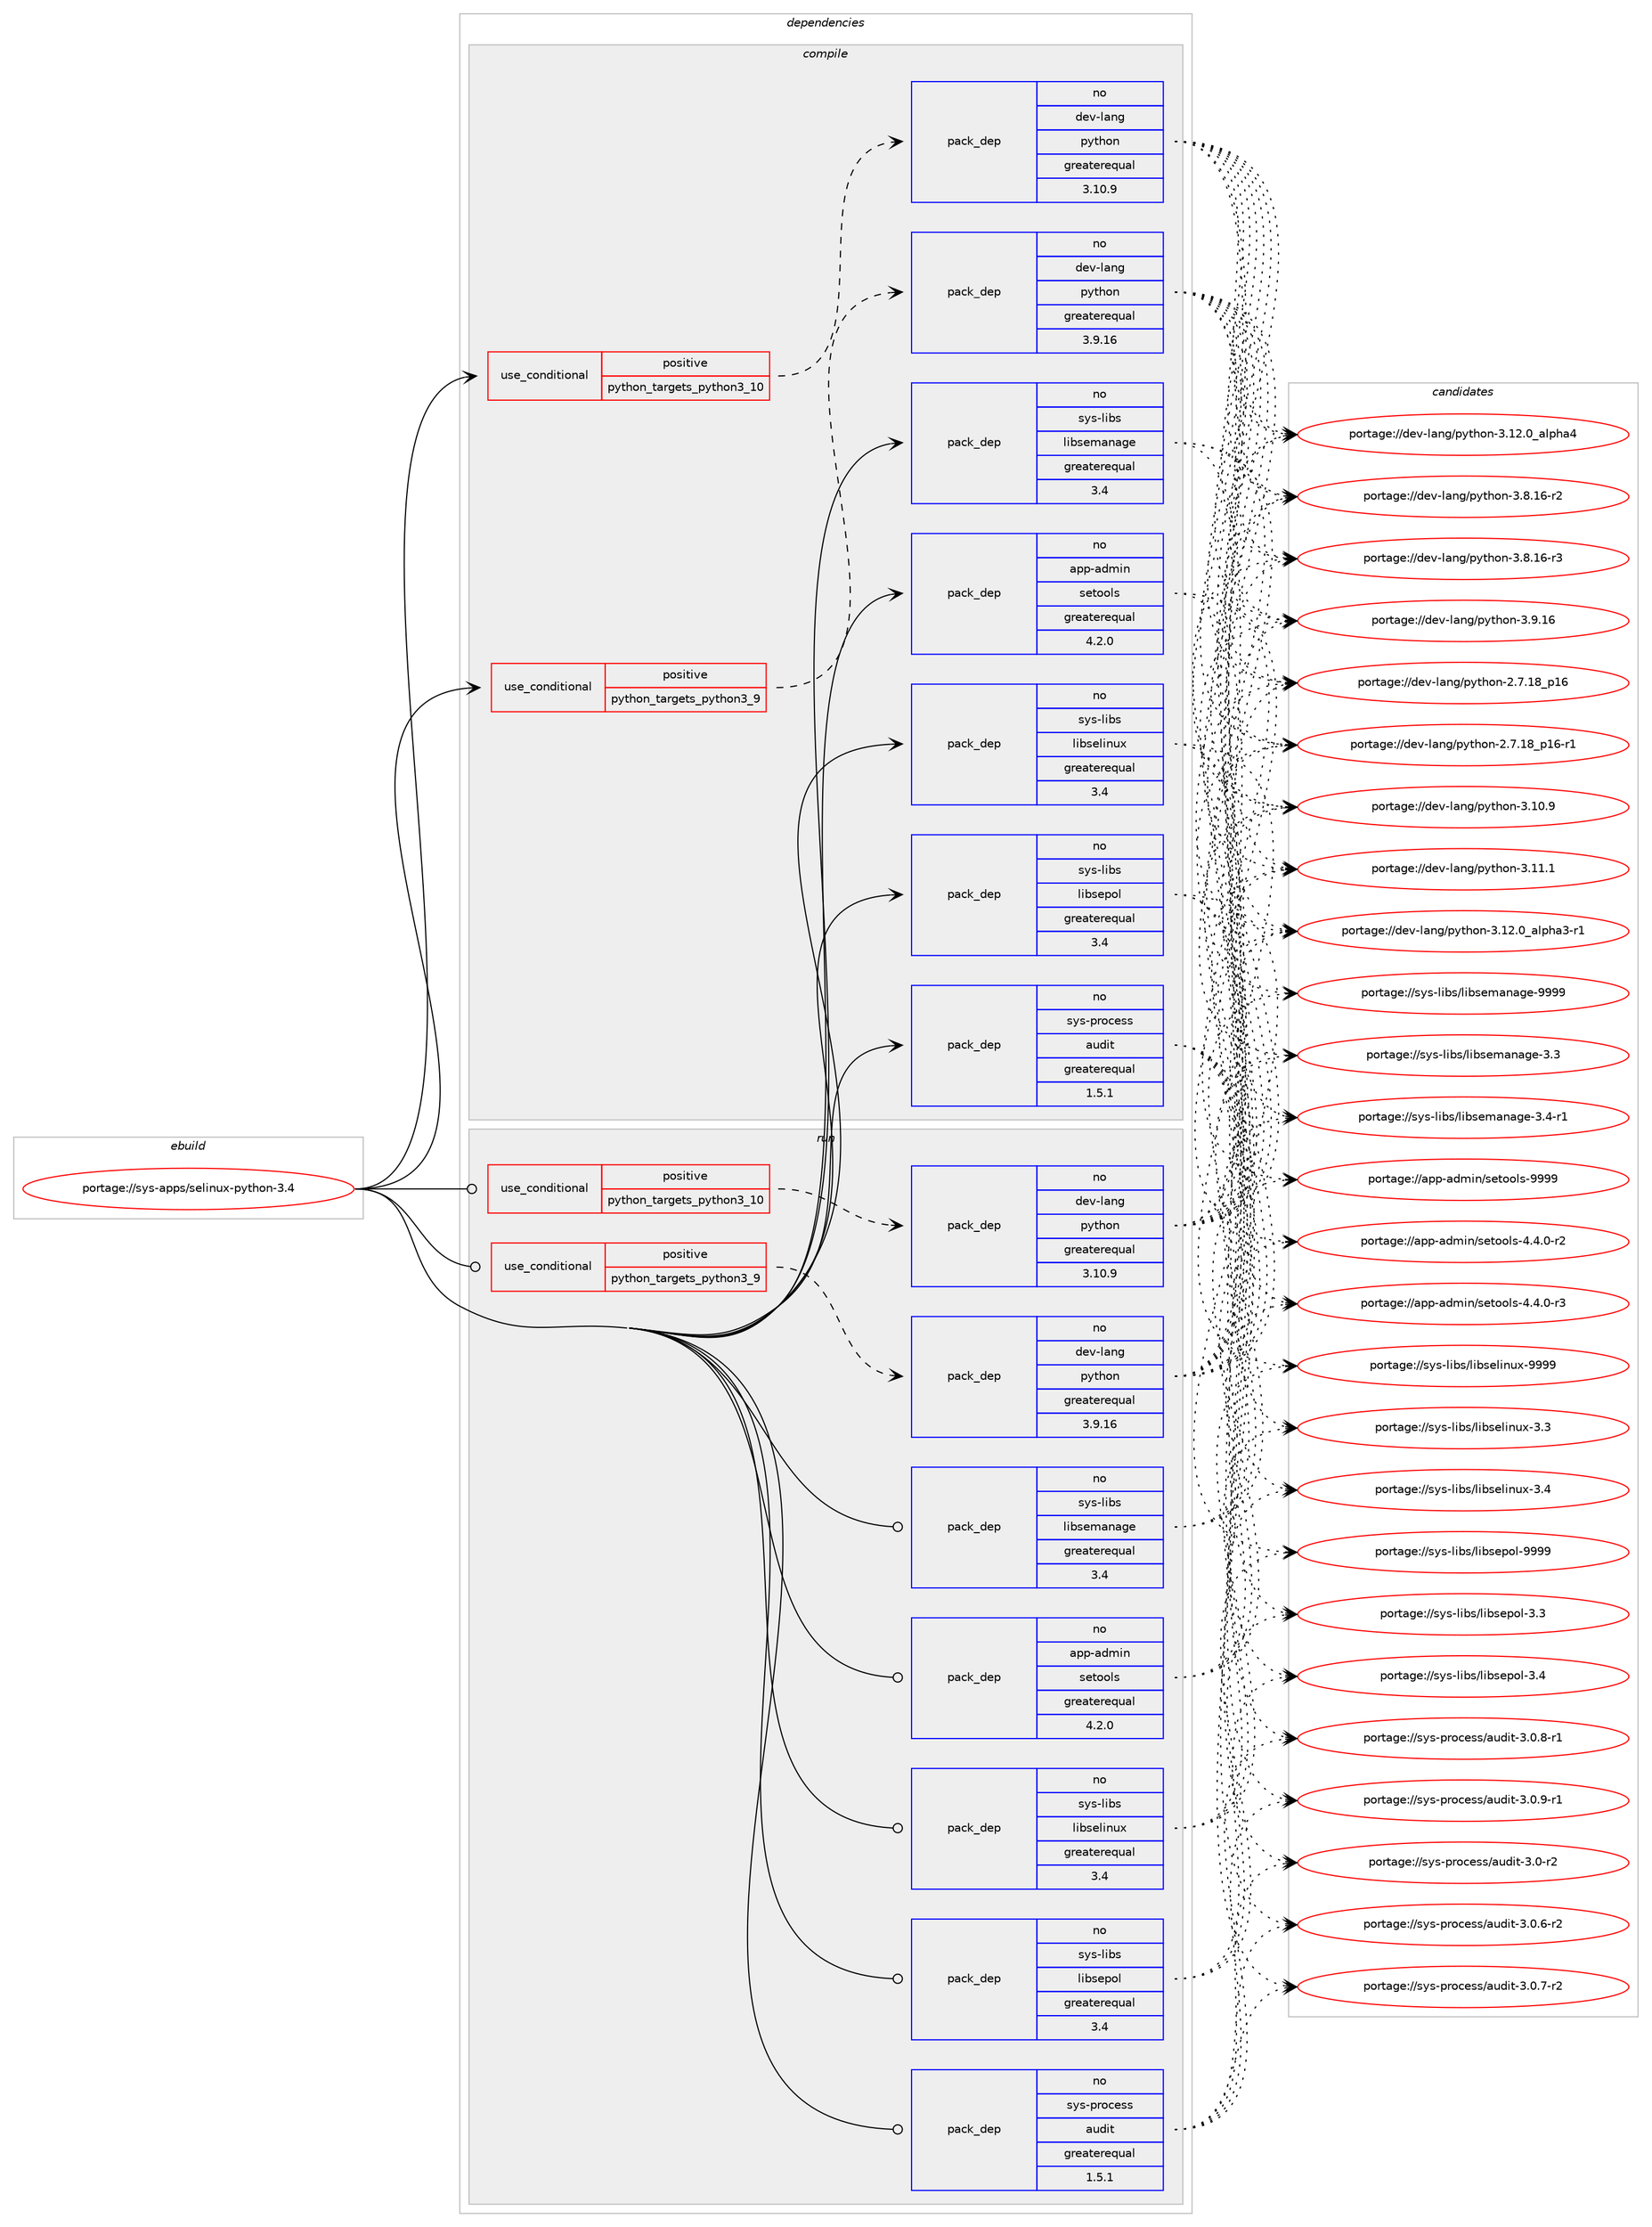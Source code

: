 digraph prolog {

# *************
# Graph options
# *************

newrank=true;
concentrate=true;
compound=true;
graph [rankdir=LR,fontname=Helvetica,fontsize=10,ranksep=1.5];#, ranksep=2.5, nodesep=0.2];
edge  [arrowhead=vee];
node  [fontname=Helvetica,fontsize=10];

# **********
# The ebuild
# **********

subgraph cluster_leftcol {
color=gray;
rank=same;
label=<<i>ebuild</i>>;
id [label="portage://sys-apps/selinux-python-3.4", color=red, width=4, href="../sys-apps/selinux-python-3.4.svg"];
}

# ****************
# The dependencies
# ****************

subgraph cluster_midcol {
color=gray;
label=<<i>dependencies</i>>;
subgraph cluster_compile {
fillcolor="#eeeeee";
style=filled;
label=<<i>compile</i>>;
subgraph cond3743 {
dependency5710 [label=<<TABLE BORDER="0" CELLBORDER="1" CELLSPACING="0" CELLPADDING="4"><TR><TD ROWSPAN="3" CELLPADDING="10">use_conditional</TD></TR><TR><TD>positive</TD></TR><TR><TD>python_targets_python3_10</TD></TR></TABLE>>, shape=none, color=red];
subgraph pack1915 {
dependency5711 [label=<<TABLE BORDER="0" CELLBORDER="1" CELLSPACING="0" CELLPADDING="4" WIDTH="220"><TR><TD ROWSPAN="6" CELLPADDING="30">pack_dep</TD></TR><TR><TD WIDTH="110">no</TD></TR><TR><TD>dev-lang</TD></TR><TR><TD>python</TD></TR><TR><TD>greaterequal</TD></TR><TR><TD>3.10.9</TD></TR></TABLE>>, shape=none, color=blue];
}
dependency5710:e -> dependency5711:w [weight=20,style="dashed",arrowhead="vee"];
}
id:e -> dependency5710:w [weight=20,style="solid",arrowhead="vee"];
subgraph cond3744 {
dependency5712 [label=<<TABLE BORDER="0" CELLBORDER="1" CELLSPACING="0" CELLPADDING="4"><TR><TD ROWSPAN="3" CELLPADDING="10">use_conditional</TD></TR><TR><TD>positive</TD></TR><TR><TD>python_targets_python3_9</TD></TR></TABLE>>, shape=none, color=red];
subgraph pack1916 {
dependency5713 [label=<<TABLE BORDER="0" CELLBORDER="1" CELLSPACING="0" CELLPADDING="4" WIDTH="220"><TR><TD ROWSPAN="6" CELLPADDING="30">pack_dep</TD></TR><TR><TD WIDTH="110">no</TD></TR><TR><TD>dev-lang</TD></TR><TR><TD>python</TD></TR><TR><TD>greaterequal</TD></TR><TR><TD>3.9.16</TD></TR></TABLE>>, shape=none, color=blue];
}
dependency5712:e -> dependency5713:w [weight=20,style="dashed",arrowhead="vee"];
}
id:e -> dependency5712:w [weight=20,style="solid",arrowhead="vee"];
subgraph pack1917 {
dependency5714 [label=<<TABLE BORDER="0" CELLBORDER="1" CELLSPACING="0" CELLPADDING="4" WIDTH="220"><TR><TD ROWSPAN="6" CELLPADDING="30">pack_dep</TD></TR><TR><TD WIDTH="110">no</TD></TR><TR><TD>app-admin</TD></TR><TR><TD>setools</TD></TR><TR><TD>greaterequal</TD></TR><TR><TD>4.2.0</TD></TR></TABLE>>, shape=none, color=blue];
}
id:e -> dependency5714:w [weight=20,style="solid",arrowhead="vee"];
subgraph pack1918 {
dependency5715 [label=<<TABLE BORDER="0" CELLBORDER="1" CELLSPACING="0" CELLPADDING="4" WIDTH="220"><TR><TD ROWSPAN="6" CELLPADDING="30">pack_dep</TD></TR><TR><TD WIDTH="110">no</TD></TR><TR><TD>sys-libs</TD></TR><TR><TD>libselinux</TD></TR><TR><TD>greaterequal</TD></TR><TR><TD>3.4</TD></TR></TABLE>>, shape=none, color=blue];
}
id:e -> dependency5715:w [weight=20,style="solid",arrowhead="vee"];
subgraph pack1919 {
dependency5716 [label=<<TABLE BORDER="0" CELLBORDER="1" CELLSPACING="0" CELLPADDING="4" WIDTH="220"><TR><TD ROWSPAN="6" CELLPADDING="30">pack_dep</TD></TR><TR><TD WIDTH="110">no</TD></TR><TR><TD>sys-libs</TD></TR><TR><TD>libsemanage</TD></TR><TR><TD>greaterequal</TD></TR><TR><TD>3.4</TD></TR></TABLE>>, shape=none, color=blue];
}
id:e -> dependency5716:w [weight=20,style="solid",arrowhead="vee"];
subgraph pack1920 {
dependency5717 [label=<<TABLE BORDER="0" CELLBORDER="1" CELLSPACING="0" CELLPADDING="4" WIDTH="220"><TR><TD ROWSPAN="6" CELLPADDING="30">pack_dep</TD></TR><TR><TD WIDTH="110">no</TD></TR><TR><TD>sys-libs</TD></TR><TR><TD>libsepol</TD></TR><TR><TD>greaterequal</TD></TR><TR><TD>3.4</TD></TR></TABLE>>, shape=none, color=blue];
}
id:e -> dependency5717:w [weight=20,style="solid",arrowhead="vee"];
subgraph pack1921 {
dependency5718 [label=<<TABLE BORDER="0" CELLBORDER="1" CELLSPACING="0" CELLPADDING="4" WIDTH="220"><TR><TD ROWSPAN="6" CELLPADDING="30">pack_dep</TD></TR><TR><TD WIDTH="110">no</TD></TR><TR><TD>sys-process</TD></TR><TR><TD>audit</TD></TR><TR><TD>greaterequal</TD></TR><TR><TD>1.5.1</TD></TR></TABLE>>, shape=none, color=blue];
}
id:e -> dependency5718:w [weight=20,style="solid",arrowhead="vee"];
}
subgraph cluster_compileandrun {
fillcolor="#eeeeee";
style=filled;
label=<<i>compile and run</i>>;
}
subgraph cluster_run {
fillcolor="#eeeeee";
style=filled;
label=<<i>run</i>>;
subgraph cond3745 {
dependency5719 [label=<<TABLE BORDER="0" CELLBORDER="1" CELLSPACING="0" CELLPADDING="4"><TR><TD ROWSPAN="3" CELLPADDING="10">use_conditional</TD></TR><TR><TD>positive</TD></TR><TR><TD>python_targets_python3_10</TD></TR></TABLE>>, shape=none, color=red];
subgraph pack1922 {
dependency5720 [label=<<TABLE BORDER="0" CELLBORDER="1" CELLSPACING="0" CELLPADDING="4" WIDTH="220"><TR><TD ROWSPAN="6" CELLPADDING="30">pack_dep</TD></TR><TR><TD WIDTH="110">no</TD></TR><TR><TD>dev-lang</TD></TR><TR><TD>python</TD></TR><TR><TD>greaterequal</TD></TR><TR><TD>3.10.9</TD></TR></TABLE>>, shape=none, color=blue];
}
dependency5719:e -> dependency5720:w [weight=20,style="dashed",arrowhead="vee"];
}
id:e -> dependency5719:w [weight=20,style="solid",arrowhead="odot"];
subgraph cond3746 {
dependency5721 [label=<<TABLE BORDER="0" CELLBORDER="1" CELLSPACING="0" CELLPADDING="4"><TR><TD ROWSPAN="3" CELLPADDING="10">use_conditional</TD></TR><TR><TD>positive</TD></TR><TR><TD>python_targets_python3_9</TD></TR></TABLE>>, shape=none, color=red];
subgraph pack1923 {
dependency5722 [label=<<TABLE BORDER="0" CELLBORDER="1" CELLSPACING="0" CELLPADDING="4" WIDTH="220"><TR><TD ROWSPAN="6" CELLPADDING="30">pack_dep</TD></TR><TR><TD WIDTH="110">no</TD></TR><TR><TD>dev-lang</TD></TR><TR><TD>python</TD></TR><TR><TD>greaterequal</TD></TR><TR><TD>3.9.16</TD></TR></TABLE>>, shape=none, color=blue];
}
dependency5721:e -> dependency5722:w [weight=20,style="dashed",arrowhead="vee"];
}
id:e -> dependency5721:w [weight=20,style="solid",arrowhead="odot"];
subgraph pack1924 {
dependency5723 [label=<<TABLE BORDER="0" CELLBORDER="1" CELLSPACING="0" CELLPADDING="4" WIDTH="220"><TR><TD ROWSPAN="6" CELLPADDING="30">pack_dep</TD></TR><TR><TD WIDTH="110">no</TD></TR><TR><TD>app-admin</TD></TR><TR><TD>setools</TD></TR><TR><TD>greaterequal</TD></TR><TR><TD>4.2.0</TD></TR></TABLE>>, shape=none, color=blue];
}
id:e -> dependency5723:w [weight=20,style="solid",arrowhead="odot"];
subgraph pack1925 {
dependency5724 [label=<<TABLE BORDER="0" CELLBORDER="1" CELLSPACING="0" CELLPADDING="4" WIDTH="220"><TR><TD ROWSPAN="6" CELLPADDING="30">pack_dep</TD></TR><TR><TD WIDTH="110">no</TD></TR><TR><TD>sys-libs</TD></TR><TR><TD>libselinux</TD></TR><TR><TD>greaterequal</TD></TR><TR><TD>3.4</TD></TR></TABLE>>, shape=none, color=blue];
}
id:e -> dependency5724:w [weight=20,style="solid",arrowhead="odot"];
subgraph pack1926 {
dependency5725 [label=<<TABLE BORDER="0" CELLBORDER="1" CELLSPACING="0" CELLPADDING="4" WIDTH="220"><TR><TD ROWSPAN="6" CELLPADDING="30">pack_dep</TD></TR><TR><TD WIDTH="110">no</TD></TR><TR><TD>sys-libs</TD></TR><TR><TD>libsemanage</TD></TR><TR><TD>greaterequal</TD></TR><TR><TD>3.4</TD></TR></TABLE>>, shape=none, color=blue];
}
id:e -> dependency5725:w [weight=20,style="solid",arrowhead="odot"];
subgraph pack1927 {
dependency5726 [label=<<TABLE BORDER="0" CELLBORDER="1" CELLSPACING="0" CELLPADDING="4" WIDTH="220"><TR><TD ROWSPAN="6" CELLPADDING="30">pack_dep</TD></TR><TR><TD WIDTH="110">no</TD></TR><TR><TD>sys-libs</TD></TR><TR><TD>libsepol</TD></TR><TR><TD>greaterequal</TD></TR><TR><TD>3.4</TD></TR></TABLE>>, shape=none, color=blue];
}
id:e -> dependency5726:w [weight=20,style="solid",arrowhead="odot"];
subgraph pack1928 {
dependency5727 [label=<<TABLE BORDER="0" CELLBORDER="1" CELLSPACING="0" CELLPADDING="4" WIDTH="220"><TR><TD ROWSPAN="6" CELLPADDING="30">pack_dep</TD></TR><TR><TD WIDTH="110">no</TD></TR><TR><TD>sys-process</TD></TR><TR><TD>audit</TD></TR><TR><TD>greaterequal</TD></TR><TR><TD>1.5.1</TD></TR></TABLE>>, shape=none, color=blue];
}
id:e -> dependency5727:w [weight=20,style="solid",arrowhead="odot"];
}
}

# **************
# The candidates
# **************

subgraph cluster_choices {
rank=same;
color=gray;
label=<<i>candidates</i>>;

subgraph choice1915 {
color=black;
nodesep=1;
choice10010111845108971101034711212111610411111045504655464956951124954 [label="portage://dev-lang/python-2.7.18_p16", color=red, width=4,href="../dev-lang/python-2.7.18_p16.svg"];
choice100101118451089711010347112121116104111110455046554649569511249544511449 [label="portage://dev-lang/python-2.7.18_p16-r1", color=red, width=4,href="../dev-lang/python-2.7.18_p16-r1.svg"];
choice10010111845108971101034711212111610411111045514649484657 [label="portage://dev-lang/python-3.10.9", color=red, width=4,href="../dev-lang/python-3.10.9.svg"];
choice10010111845108971101034711212111610411111045514649494649 [label="portage://dev-lang/python-3.11.1", color=red, width=4,href="../dev-lang/python-3.11.1.svg"];
choice10010111845108971101034711212111610411111045514649504648959710811210497514511449 [label="portage://dev-lang/python-3.12.0_alpha3-r1", color=red, width=4,href="../dev-lang/python-3.12.0_alpha3-r1.svg"];
choice1001011184510897110103471121211161041111104551464950464895971081121049752 [label="portage://dev-lang/python-3.12.0_alpha4", color=red, width=4,href="../dev-lang/python-3.12.0_alpha4.svg"];
choice100101118451089711010347112121116104111110455146564649544511450 [label="portage://dev-lang/python-3.8.16-r2", color=red, width=4,href="../dev-lang/python-3.8.16-r2.svg"];
choice100101118451089711010347112121116104111110455146564649544511451 [label="portage://dev-lang/python-3.8.16-r3", color=red, width=4,href="../dev-lang/python-3.8.16-r3.svg"];
choice10010111845108971101034711212111610411111045514657464954 [label="portage://dev-lang/python-3.9.16", color=red, width=4,href="../dev-lang/python-3.9.16.svg"];
dependency5711:e -> choice10010111845108971101034711212111610411111045504655464956951124954:w [style=dotted,weight="100"];
dependency5711:e -> choice100101118451089711010347112121116104111110455046554649569511249544511449:w [style=dotted,weight="100"];
dependency5711:e -> choice10010111845108971101034711212111610411111045514649484657:w [style=dotted,weight="100"];
dependency5711:e -> choice10010111845108971101034711212111610411111045514649494649:w [style=dotted,weight="100"];
dependency5711:e -> choice10010111845108971101034711212111610411111045514649504648959710811210497514511449:w [style=dotted,weight="100"];
dependency5711:e -> choice1001011184510897110103471121211161041111104551464950464895971081121049752:w [style=dotted,weight="100"];
dependency5711:e -> choice100101118451089711010347112121116104111110455146564649544511450:w [style=dotted,weight="100"];
dependency5711:e -> choice100101118451089711010347112121116104111110455146564649544511451:w [style=dotted,weight="100"];
dependency5711:e -> choice10010111845108971101034711212111610411111045514657464954:w [style=dotted,weight="100"];
}
subgraph choice1916 {
color=black;
nodesep=1;
choice10010111845108971101034711212111610411111045504655464956951124954 [label="portage://dev-lang/python-2.7.18_p16", color=red, width=4,href="../dev-lang/python-2.7.18_p16.svg"];
choice100101118451089711010347112121116104111110455046554649569511249544511449 [label="portage://dev-lang/python-2.7.18_p16-r1", color=red, width=4,href="../dev-lang/python-2.7.18_p16-r1.svg"];
choice10010111845108971101034711212111610411111045514649484657 [label="portage://dev-lang/python-3.10.9", color=red, width=4,href="../dev-lang/python-3.10.9.svg"];
choice10010111845108971101034711212111610411111045514649494649 [label="portage://dev-lang/python-3.11.1", color=red, width=4,href="../dev-lang/python-3.11.1.svg"];
choice10010111845108971101034711212111610411111045514649504648959710811210497514511449 [label="portage://dev-lang/python-3.12.0_alpha3-r1", color=red, width=4,href="../dev-lang/python-3.12.0_alpha3-r1.svg"];
choice1001011184510897110103471121211161041111104551464950464895971081121049752 [label="portage://dev-lang/python-3.12.0_alpha4", color=red, width=4,href="../dev-lang/python-3.12.0_alpha4.svg"];
choice100101118451089711010347112121116104111110455146564649544511450 [label="portage://dev-lang/python-3.8.16-r2", color=red, width=4,href="../dev-lang/python-3.8.16-r2.svg"];
choice100101118451089711010347112121116104111110455146564649544511451 [label="portage://dev-lang/python-3.8.16-r3", color=red, width=4,href="../dev-lang/python-3.8.16-r3.svg"];
choice10010111845108971101034711212111610411111045514657464954 [label="portage://dev-lang/python-3.9.16", color=red, width=4,href="../dev-lang/python-3.9.16.svg"];
dependency5713:e -> choice10010111845108971101034711212111610411111045504655464956951124954:w [style=dotted,weight="100"];
dependency5713:e -> choice100101118451089711010347112121116104111110455046554649569511249544511449:w [style=dotted,weight="100"];
dependency5713:e -> choice10010111845108971101034711212111610411111045514649484657:w [style=dotted,weight="100"];
dependency5713:e -> choice10010111845108971101034711212111610411111045514649494649:w [style=dotted,weight="100"];
dependency5713:e -> choice10010111845108971101034711212111610411111045514649504648959710811210497514511449:w [style=dotted,weight="100"];
dependency5713:e -> choice1001011184510897110103471121211161041111104551464950464895971081121049752:w [style=dotted,weight="100"];
dependency5713:e -> choice100101118451089711010347112121116104111110455146564649544511450:w [style=dotted,weight="100"];
dependency5713:e -> choice100101118451089711010347112121116104111110455146564649544511451:w [style=dotted,weight="100"];
dependency5713:e -> choice10010111845108971101034711212111610411111045514657464954:w [style=dotted,weight="100"];
}
subgraph choice1917 {
color=black;
nodesep=1;
choice971121124597100109105110471151011161111111081154552465246484511450 [label="portage://app-admin/setools-4.4.0-r2", color=red, width=4,href="../app-admin/setools-4.4.0-r2.svg"];
choice971121124597100109105110471151011161111111081154552465246484511451 [label="portage://app-admin/setools-4.4.0-r3", color=red, width=4,href="../app-admin/setools-4.4.0-r3.svg"];
choice971121124597100109105110471151011161111111081154557575757 [label="portage://app-admin/setools-9999", color=red, width=4,href="../app-admin/setools-9999.svg"];
dependency5714:e -> choice971121124597100109105110471151011161111111081154552465246484511450:w [style=dotted,weight="100"];
dependency5714:e -> choice971121124597100109105110471151011161111111081154552465246484511451:w [style=dotted,weight="100"];
dependency5714:e -> choice971121124597100109105110471151011161111111081154557575757:w [style=dotted,weight="100"];
}
subgraph choice1918 {
color=black;
nodesep=1;
choice1151211154510810598115471081059811510110810511011712045514651 [label="portage://sys-libs/libselinux-3.3", color=red, width=4,href="../sys-libs/libselinux-3.3.svg"];
choice1151211154510810598115471081059811510110810511011712045514652 [label="portage://sys-libs/libselinux-3.4", color=red, width=4,href="../sys-libs/libselinux-3.4.svg"];
choice115121115451081059811547108105981151011081051101171204557575757 [label="portage://sys-libs/libselinux-9999", color=red, width=4,href="../sys-libs/libselinux-9999.svg"];
dependency5715:e -> choice1151211154510810598115471081059811510110810511011712045514651:w [style=dotted,weight="100"];
dependency5715:e -> choice1151211154510810598115471081059811510110810511011712045514652:w [style=dotted,weight="100"];
dependency5715:e -> choice115121115451081059811547108105981151011081051101171204557575757:w [style=dotted,weight="100"];
}
subgraph choice1919 {
color=black;
nodesep=1;
choice11512111545108105981154710810598115101109971109710310145514651 [label="portage://sys-libs/libsemanage-3.3", color=red, width=4,href="../sys-libs/libsemanage-3.3.svg"];
choice115121115451081059811547108105981151011099711097103101455146524511449 [label="portage://sys-libs/libsemanage-3.4-r1", color=red, width=4,href="../sys-libs/libsemanage-3.4-r1.svg"];
choice1151211154510810598115471081059811510110997110971031014557575757 [label="portage://sys-libs/libsemanage-9999", color=red, width=4,href="../sys-libs/libsemanage-9999.svg"];
dependency5716:e -> choice11512111545108105981154710810598115101109971109710310145514651:w [style=dotted,weight="100"];
dependency5716:e -> choice115121115451081059811547108105981151011099711097103101455146524511449:w [style=dotted,weight="100"];
dependency5716:e -> choice1151211154510810598115471081059811510110997110971031014557575757:w [style=dotted,weight="100"];
}
subgraph choice1920 {
color=black;
nodesep=1;
choice1151211154510810598115471081059811510111211110845514651 [label="portage://sys-libs/libsepol-3.3", color=red, width=4,href="../sys-libs/libsepol-3.3.svg"];
choice1151211154510810598115471081059811510111211110845514652 [label="portage://sys-libs/libsepol-3.4", color=red, width=4,href="../sys-libs/libsepol-3.4.svg"];
choice115121115451081059811547108105981151011121111084557575757 [label="portage://sys-libs/libsepol-9999", color=red, width=4,href="../sys-libs/libsepol-9999.svg"];
dependency5717:e -> choice1151211154510810598115471081059811510111211110845514651:w [style=dotted,weight="100"];
dependency5717:e -> choice1151211154510810598115471081059811510111211110845514652:w [style=dotted,weight="100"];
dependency5717:e -> choice115121115451081059811547108105981151011121111084557575757:w [style=dotted,weight="100"];
}
subgraph choice1921 {
color=black;
nodesep=1;
choice11512111545112114111991011151154797117100105116455146484511450 [label="portage://sys-process/audit-3.0-r2", color=red, width=4,href="../sys-process/audit-3.0-r2.svg"];
choice115121115451121141119910111511547971171001051164551464846544511450 [label="portage://sys-process/audit-3.0.6-r2", color=red, width=4,href="../sys-process/audit-3.0.6-r2.svg"];
choice115121115451121141119910111511547971171001051164551464846554511450 [label="portage://sys-process/audit-3.0.7-r2", color=red, width=4,href="../sys-process/audit-3.0.7-r2.svg"];
choice115121115451121141119910111511547971171001051164551464846564511449 [label="portage://sys-process/audit-3.0.8-r1", color=red, width=4,href="../sys-process/audit-3.0.8-r1.svg"];
choice115121115451121141119910111511547971171001051164551464846574511449 [label="portage://sys-process/audit-3.0.9-r1", color=red, width=4,href="../sys-process/audit-3.0.9-r1.svg"];
dependency5718:e -> choice11512111545112114111991011151154797117100105116455146484511450:w [style=dotted,weight="100"];
dependency5718:e -> choice115121115451121141119910111511547971171001051164551464846544511450:w [style=dotted,weight="100"];
dependency5718:e -> choice115121115451121141119910111511547971171001051164551464846554511450:w [style=dotted,weight="100"];
dependency5718:e -> choice115121115451121141119910111511547971171001051164551464846564511449:w [style=dotted,weight="100"];
dependency5718:e -> choice115121115451121141119910111511547971171001051164551464846574511449:w [style=dotted,weight="100"];
}
subgraph choice1922 {
color=black;
nodesep=1;
choice10010111845108971101034711212111610411111045504655464956951124954 [label="portage://dev-lang/python-2.7.18_p16", color=red, width=4,href="../dev-lang/python-2.7.18_p16.svg"];
choice100101118451089711010347112121116104111110455046554649569511249544511449 [label="portage://dev-lang/python-2.7.18_p16-r1", color=red, width=4,href="../dev-lang/python-2.7.18_p16-r1.svg"];
choice10010111845108971101034711212111610411111045514649484657 [label="portage://dev-lang/python-3.10.9", color=red, width=4,href="../dev-lang/python-3.10.9.svg"];
choice10010111845108971101034711212111610411111045514649494649 [label="portage://dev-lang/python-3.11.1", color=red, width=4,href="../dev-lang/python-3.11.1.svg"];
choice10010111845108971101034711212111610411111045514649504648959710811210497514511449 [label="portage://dev-lang/python-3.12.0_alpha3-r1", color=red, width=4,href="../dev-lang/python-3.12.0_alpha3-r1.svg"];
choice1001011184510897110103471121211161041111104551464950464895971081121049752 [label="portage://dev-lang/python-3.12.0_alpha4", color=red, width=4,href="../dev-lang/python-3.12.0_alpha4.svg"];
choice100101118451089711010347112121116104111110455146564649544511450 [label="portage://dev-lang/python-3.8.16-r2", color=red, width=4,href="../dev-lang/python-3.8.16-r2.svg"];
choice100101118451089711010347112121116104111110455146564649544511451 [label="portage://dev-lang/python-3.8.16-r3", color=red, width=4,href="../dev-lang/python-3.8.16-r3.svg"];
choice10010111845108971101034711212111610411111045514657464954 [label="portage://dev-lang/python-3.9.16", color=red, width=4,href="../dev-lang/python-3.9.16.svg"];
dependency5720:e -> choice10010111845108971101034711212111610411111045504655464956951124954:w [style=dotted,weight="100"];
dependency5720:e -> choice100101118451089711010347112121116104111110455046554649569511249544511449:w [style=dotted,weight="100"];
dependency5720:e -> choice10010111845108971101034711212111610411111045514649484657:w [style=dotted,weight="100"];
dependency5720:e -> choice10010111845108971101034711212111610411111045514649494649:w [style=dotted,weight="100"];
dependency5720:e -> choice10010111845108971101034711212111610411111045514649504648959710811210497514511449:w [style=dotted,weight="100"];
dependency5720:e -> choice1001011184510897110103471121211161041111104551464950464895971081121049752:w [style=dotted,weight="100"];
dependency5720:e -> choice100101118451089711010347112121116104111110455146564649544511450:w [style=dotted,weight="100"];
dependency5720:e -> choice100101118451089711010347112121116104111110455146564649544511451:w [style=dotted,weight="100"];
dependency5720:e -> choice10010111845108971101034711212111610411111045514657464954:w [style=dotted,weight="100"];
}
subgraph choice1923 {
color=black;
nodesep=1;
choice10010111845108971101034711212111610411111045504655464956951124954 [label="portage://dev-lang/python-2.7.18_p16", color=red, width=4,href="../dev-lang/python-2.7.18_p16.svg"];
choice100101118451089711010347112121116104111110455046554649569511249544511449 [label="portage://dev-lang/python-2.7.18_p16-r1", color=red, width=4,href="../dev-lang/python-2.7.18_p16-r1.svg"];
choice10010111845108971101034711212111610411111045514649484657 [label="portage://dev-lang/python-3.10.9", color=red, width=4,href="../dev-lang/python-3.10.9.svg"];
choice10010111845108971101034711212111610411111045514649494649 [label="portage://dev-lang/python-3.11.1", color=red, width=4,href="../dev-lang/python-3.11.1.svg"];
choice10010111845108971101034711212111610411111045514649504648959710811210497514511449 [label="portage://dev-lang/python-3.12.0_alpha3-r1", color=red, width=4,href="../dev-lang/python-3.12.0_alpha3-r1.svg"];
choice1001011184510897110103471121211161041111104551464950464895971081121049752 [label="portage://dev-lang/python-3.12.0_alpha4", color=red, width=4,href="../dev-lang/python-3.12.0_alpha4.svg"];
choice100101118451089711010347112121116104111110455146564649544511450 [label="portage://dev-lang/python-3.8.16-r2", color=red, width=4,href="../dev-lang/python-3.8.16-r2.svg"];
choice100101118451089711010347112121116104111110455146564649544511451 [label="portage://dev-lang/python-3.8.16-r3", color=red, width=4,href="../dev-lang/python-3.8.16-r3.svg"];
choice10010111845108971101034711212111610411111045514657464954 [label="portage://dev-lang/python-3.9.16", color=red, width=4,href="../dev-lang/python-3.9.16.svg"];
dependency5722:e -> choice10010111845108971101034711212111610411111045504655464956951124954:w [style=dotted,weight="100"];
dependency5722:e -> choice100101118451089711010347112121116104111110455046554649569511249544511449:w [style=dotted,weight="100"];
dependency5722:e -> choice10010111845108971101034711212111610411111045514649484657:w [style=dotted,weight="100"];
dependency5722:e -> choice10010111845108971101034711212111610411111045514649494649:w [style=dotted,weight="100"];
dependency5722:e -> choice10010111845108971101034711212111610411111045514649504648959710811210497514511449:w [style=dotted,weight="100"];
dependency5722:e -> choice1001011184510897110103471121211161041111104551464950464895971081121049752:w [style=dotted,weight="100"];
dependency5722:e -> choice100101118451089711010347112121116104111110455146564649544511450:w [style=dotted,weight="100"];
dependency5722:e -> choice100101118451089711010347112121116104111110455146564649544511451:w [style=dotted,weight="100"];
dependency5722:e -> choice10010111845108971101034711212111610411111045514657464954:w [style=dotted,weight="100"];
}
subgraph choice1924 {
color=black;
nodesep=1;
choice971121124597100109105110471151011161111111081154552465246484511450 [label="portage://app-admin/setools-4.4.0-r2", color=red, width=4,href="../app-admin/setools-4.4.0-r2.svg"];
choice971121124597100109105110471151011161111111081154552465246484511451 [label="portage://app-admin/setools-4.4.0-r3", color=red, width=4,href="../app-admin/setools-4.4.0-r3.svg"];
choice971121124597100109105110471151011161111111081154557575757 [label="portage://app-admin/setools-9999", color=red, width=4,href="../app-admin/setools-9999.svg"];
dependency5723:e -> choice971121124597100109105110471151011161111111081154552465246484511450:w [style=dotted,weight="100"];
dependency5723:e -> choice971121124597100109105110471151011161111111081154552465246484511451:w [style=dotted,weight="100"];
dependency5723:e -> choice971121124597100109105110471151011161111111081154557575757:w [style=dotted,weight="100"];
}
subgraph choice1925 {
color=black;
nodesep=1;
choice1151211154510810598115471081059811510110810511011712045514651 [label="portage://sys-libs/libselinux-3.3", color=red, width=4,href="../sys-libs/libselinux-3.3.svg"];
choice1151211154510810598115471081059811510110810511011712045514652 [label="portage://sys-libs/libselinux-3.4", color=red, width=4,href="../sys-libs/libselinux-3.4.svg"];
choice115121115451081059811547108105981151011081051101171204557575757 [label="portage://sys-libs/libselinux-9999", color=red, width=4,href="../sys-libs/libselinux-9999.svg"];
dependency5724:e -> choice1151211154510810598115471081059811510110810511011712045514651:w [style=dotted,weight="100"];
dependency5724:e -> choice1151211154510810598115471081059811510110810511011712045514652:w [style=dotted,weight="100"];
dependency5724:e -> choice115121115451081059811547108105981151011081051101171204557575757:w [style=dotted,weight="100"];
}
subgraph choice1926 {
color=black;
nodesep=1;
choice11512111545108105981154710810598115101109971109710310145514651 [label="portage://sys-libs/libsemanage-3.3", color=red, width=4,href="../sys-libs/libsemanage-3.3.svg"];
choice115121115451081059811547108105981151011099711097103101455146524511449 [label="portage://sys-libs/libsemanage-3.4-r1", color=red, width=4,href="../sys-libs/libsemanage-3.4-r1.svg"];
choice1151211154510810598115471081059811510110997110971031014557575757 [label="portage://sys-libs/libsemanage-9999", color=red, width=4,href="../sys-libs/libsemanage-9999.svg"];
dependency5725:e -> choice11512111545108105981154710810598115101109971109710310145514651:w [style=dotted,weight="100"];
dependency5725:e -> choice115121115451081059811547108105981151011099711097103101455146524511449:w [style=dotted,weight="100"];
dependency5725:e -> choice1151211154510810598115471081059811510110997110971031014557575757:w [style=dotted,weight="100"];
}
subgraph choice1927 {
color=black;
nodesep=1;
choice1151211154510810598115471081059811510111211110845514651 [label="portage://sys-libs/libsepol-3.3", color=red, width=4,href="../sys-libs/libsepol-3.3.svg"];
choice1151211154510810598115471081059811510111211110845514652 [label="portage://sys-libs/libsepol-3.4", color=red, width=4,href="../sys-libs/libsepol-3.4.svg"];
choice115121115451081059811547108105981151011121111084557575757 [label="portage://sys-libs/libsepol-9999", color=red, width=4,href="../sys-libs/libsepol-9999.svg"];
dependency5726:e -> choice1151211154510810598115471081059811510111211110845514651:w [style=dotted,weight="100"];
dependency5726:e -> choice1151211154510810598115471081059811510111211110845514652:w [style=dotted,weight="100"];
dependency5726:e -> choice115121115451081059811547108105981151011121111084557575757:w [style=dotted,weight="100"];
}
subgraph choice1928 {
color=black;
nodesep=1;
choice11512111545112114111991011151154797117100105116455146484511450 [label="portage://sys-process/audit-3.0-r2", color=red, width=4,href="../sys-process/audit-3.0-r2.svg"];
choice115121115451121141119910111511547971171001051164551464846544511450 [label="portage://sys-process/audit-3.0.6-r2", color=red, width=4,href="../sys-process/audit-3.0.6-r2.svg"];
choice115121115451121141119910111511547971171001051164551464846554511450 [label="portage://sys-process/audit-3.0.7-r2", color=red, width=4,href="../sys-process/audit-3.0.7-r2.svg"];
choice115121115451121141119910111511547971171001051164551464846564511449 [label="portage://sys-process/audit-3.0.8-r1", color=red, width=4,href="../sys-process/audit-3.0.8-r1.svg"];
choice115121115451121141119910111511547971171001051164551464846574511449 [label="portage://sys-process/audit-3.0.9-r1", color=red, width=4,href="../sys-process/audit-3.0.9-r1.svg"];
dependency5727:e -> choice11512111545112114111991011151154797117100105116455146484511450:w [style=dotted,weight="100"];
dependency5727:e -> choice115121115451121141119910111511547971171001051164551464846544511450:w [style=dotted,weight="100"];
dependency5727:e -> choice115121115451121141119910111511547971171001051164551464846554511450:w [style=dotted,weight="100"];
dependency5727:e -> choice115121115451121141119910111511547971171001051164551464846564511449:w [style=dotted,weight="100"];
dependency5727:e -> choice115121115451121141119910111511547971171001051164551464846574511449:w [style=dotted,weight="100"];
}
}

}

